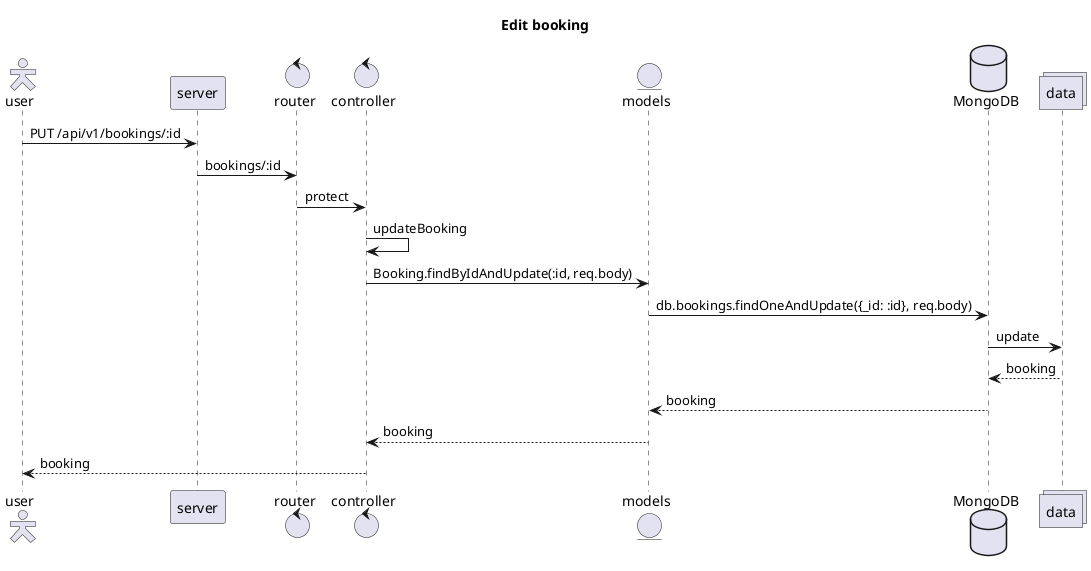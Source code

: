 @startuml sequence
title Edit booking
skinparam actorStyle Hollow
actor user
participant server
control router
control controller
entity models
database MongoDB as db
collections data
user -> server : PUT /api/v1/bookings/:id
server -> router : bookings/:id
router -> controller : protect
controller -> controller : updateBooking
controller -> models : Booking.findByIdAndUpdate(:id, req.body)
models -> db : db.bookings.findOneAndUpdate({_id: :id}, req.body)
db -> data : update
db <-- data : booking
models <-- db : booking
controller <-- models : booking
user <-- controller : booking
@enduml